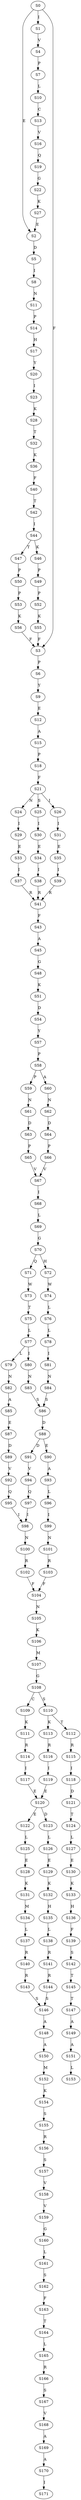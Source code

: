 strict digraph  {
	S0 -> S1 [ label = I ];
	S0 -> S2 [ label = E ];
	S0 -> S3 [ label = F ];
	S1 -> S4 [ label = V ];
	S2 -> S5 [ label = D ];
	S3 -> S6 [ label = P ];
	S4 -> S7 [ label = P ];
	S5 -> S8 [ label = I ];
	S6 -> S9 [ label = Y ];
	S7 -> S10 [ label = L ];
	S8 -> S11 [ label = N ];
	S9 -> S12 [ label = E ];
	S10 -> S13 [ label = C ];
	S11 -> S14 [ label = P ];
	S12 -> S15 [ label = A ];
	S13 -> S16 [ label = V ];
	S14 -> S17 [ label = H ];
	S15 -> S18 [ label = P ];
	S16 -> S19 [ label = Q ];
	S17 -> S20 [ label = Y ];
	S18 -> S21 [ label = F ];
	S19 -> S22 [ label = G ];
	S20 -> S23 [ label = I ];
	S21 -> S24 [ label = N ];
	S21 -> S25 [ label = S ];
	S21 -> S26 [ label = I ];
	S22 -> S27 [ label = K ];
	S23 -> S28 [ label = K ];
	S24 -> S29 [ label = I ];
	S25 -> S30 [ label = I ];
	S26 -> S31 [ label = I ];
	S27 -> S2 [ label = E ];
	S28 -> S32 [ label = T ];
	S29 -> S33 [ label = E ];
	S30 -> S34 [ label = E ];
	S31 -> S35 [ label = E ];
	S32 -> S36 [ label = K ];
	S33 -> S37 [ label = I ];
	S34 -> S38 [ label = I ];
	S35 -> S39 [ label = I ];
	S36 -> S40 [ label = F ];
	S37 -> S41 [ label = R ];
	S38 -> S41 [ label = R ];
	S39 -> S41 [ label = R ];
	S40 -> S42 [ label = T ];
	S41 -> S43 [ label = F ];
	S42 -> S44 [ label = I ];
	S43 -> S45 [ label = A ];
	S44 -> S46 [ label = K ];
	S44 -> S47 [ label = T ];
	S45 -> S48 [ label = G ];
	S46 -> S49 [ label = P ];
	S47 -> S50 [ label = P ];
	S48 -> S51 [ label = K ];
	S49 -> S52 [ label = P ];
	S50 -> S53 [ label = P ];
	S51 -> S54 [ label = D ];
	S52 -> S55 [ label = K ];
	S53 -> S56 [ label = K ];
	S54 -> S57 [ label = Y ];
	S55 -> S3 [ label = F ];
	S56 -> S3 [ label = F ];
	S57 -> S58 [ label = P ];
	S58 -> S59 [ label = P ];
	S58 -> S60 [ label = A ];
	S59 -> S61 [ label = N ];
	S60 -> S62 [ label = N ];
	S61 -> S63 [ label = D ];
	S62 -> S64 [ label = D ];
	S63 -> S65 [ label = P ];
	S64 -> S66 [ label = P ];
	S65 -> S67 [ label = V ];
	S66 -> S67 [ label = V ];
	S67 -> S68 [ label = I ];
	S68 -> S69 [ label = L ];
	S69 -> S70 [ label = G ];
	S70 -> S71 [ label = Q ];
	S70 -> S72 [ label = H ];
	S71 -> S73 [ label = W ];
	S72 -> S74 [ label = W ];
	S73 -> S75 [ label = T ];
	S74 -> S76 [ label = L ];
	S75 -> S77 [ label = L ];
	S76 -> S78 [ label = L ];
	S77 -> S79 [ label = L ];
	S77 -> S80 [ label = I ];
	S78 -> S81 [ label = I ];
	S79 -> S82 [ label = N ];
	S80 -> S83 [ label = N ];
	S81 -> S84 [ label = N ];
	S82 -> S85 [ label = A ];
	S83 -> S86 [ label = S ];
	S84 -> S86 [ label = S ];
	S85 -> S87 [ label = E ];
	S86 -> S88 [ label = D ];
	S87 -> S89 [ label = D ];
	S88 -> S90 [ label = E ];
	S88 -> S91 [ label = D ];
	S89 -> S92 [ label = V ];
	S90 -> S93 [ label = A ];
	S91 -> S94 [ label = V ];
	S92 -> S95 [ label = Q ];
	S93 -> S96 [ label = L ];
	S94 -> S97 [ label = Q ];
	S95 -> S98 [ label = I ];
	S96 -> S99 [ label = I ];
	S97 -> S98 [ label = I ];
	S98 -> S100 [ label = N ];
	S99 -> S101 [ label = N ];
	S100 -> S102 [ label = R ];
	S101 -> S103 [ label = R ];
	S102 -> S104 [ label = F ];
	S103 -> S104 [ label = F ];
	S104 -> S105 [ label = N ];
	S105 -> S106 [ label = K ];
	S106 -> S107 [ label = M ];
	S107 -> S108 [ label = G ];
	S108 -> S109 [ label = C ];
	S108 -> S110 [ label = S ];
	S109 -> S111 [ label = K ];
	S110 -> S112 [ label = T ];
	S110 -> S113 [ label = K ];
	S111 -> S114 [ label = R ];
	S112 -> S115 [ label = R ];
	S113 -> S116 [ label = R ];
	S114 -> S117 [ label = I ];
	S115 -> S118 [ label = I ];
	S116 -> S119 [ label = I ];
	S117 -> S120 [ label = E ];
	S118 -> S121 [ label = D ];
	S119 -> S120 [ label = E ];
	S120 -> S122 [ label = E ];
	S120 -> S123 [ label = D ];
	S121 -> S124 [ label = T ];
	S122 -> S125 [ label = L ];
	S123 -> S126 [ label = L ];
	S124 -> S127 [ label = L ];
	S125 -> S128 [ label = E ];
	S126 -> S129 [ label = E ];
	S127 -> S130 [ label = E ];
	S128 -> S131 [ label = K ];
	S129 -> S132 [ label = K ];
	S130 -> S133 [ label = K ];
	S131 -> S134 [ label = M ];
	S132 -> S135 [ label = H ];
	S133 -> S136 [ label = H ];
	S134 -> S137 [ label = L ];
	S135 -> S138 [ label = L ];
	S136 -> S139 [ label = F ];
	S137 -> S140 [ label = R ];
	S138 -> S141 [ label = R ];
	S139 -> S142 [ label = S ];
	S140 -> S143 [ label = R ];
	S141 -> S144 [ label = R ];
	S142 -> S145 [ label = T ];
	S143 -> S146 [ label = S ];
	S144 -> S146 [ label = S ];
	S145 -> S147 [ label = T ];
	S146 -> S148 [ label = A ];
	S147 -> S149 [ label = A ];
	S148 -> S150 [ label = A ];
	S149 -> S151 [ label = A ];
	S150 -> S152 [ label = M ];
	S151 -> S153 [ label = L ];
	S152 -> S154 [ label = K ];
	S154 -> S155 [ label = S ];
	S155 -> S156 [ label = R ];
	S156 -> S157 [ label = S ];
	S157 -> S158 [ label = V ];
	S158 -> S159 [ label = V ];
	S159 -> S160 [ label = G ];
	S160 -> S161 [ label = L ];
	S161 -> S162 [ label = S ];
	S162 -> S163 [ label = F ];
	S163 -> S164 [ label = T ];
	S164 -> S165 [ label = L ];
	S165 -> S166 [ label = R ];
	S166 -> S167 [ label = S ];
	S167 -> S168 [ label = V ];
	S168 -> S169 [ label = A ];
	S169 -> S170 [ label = A ];
	S170 -> S171 [ label = I ];
}
